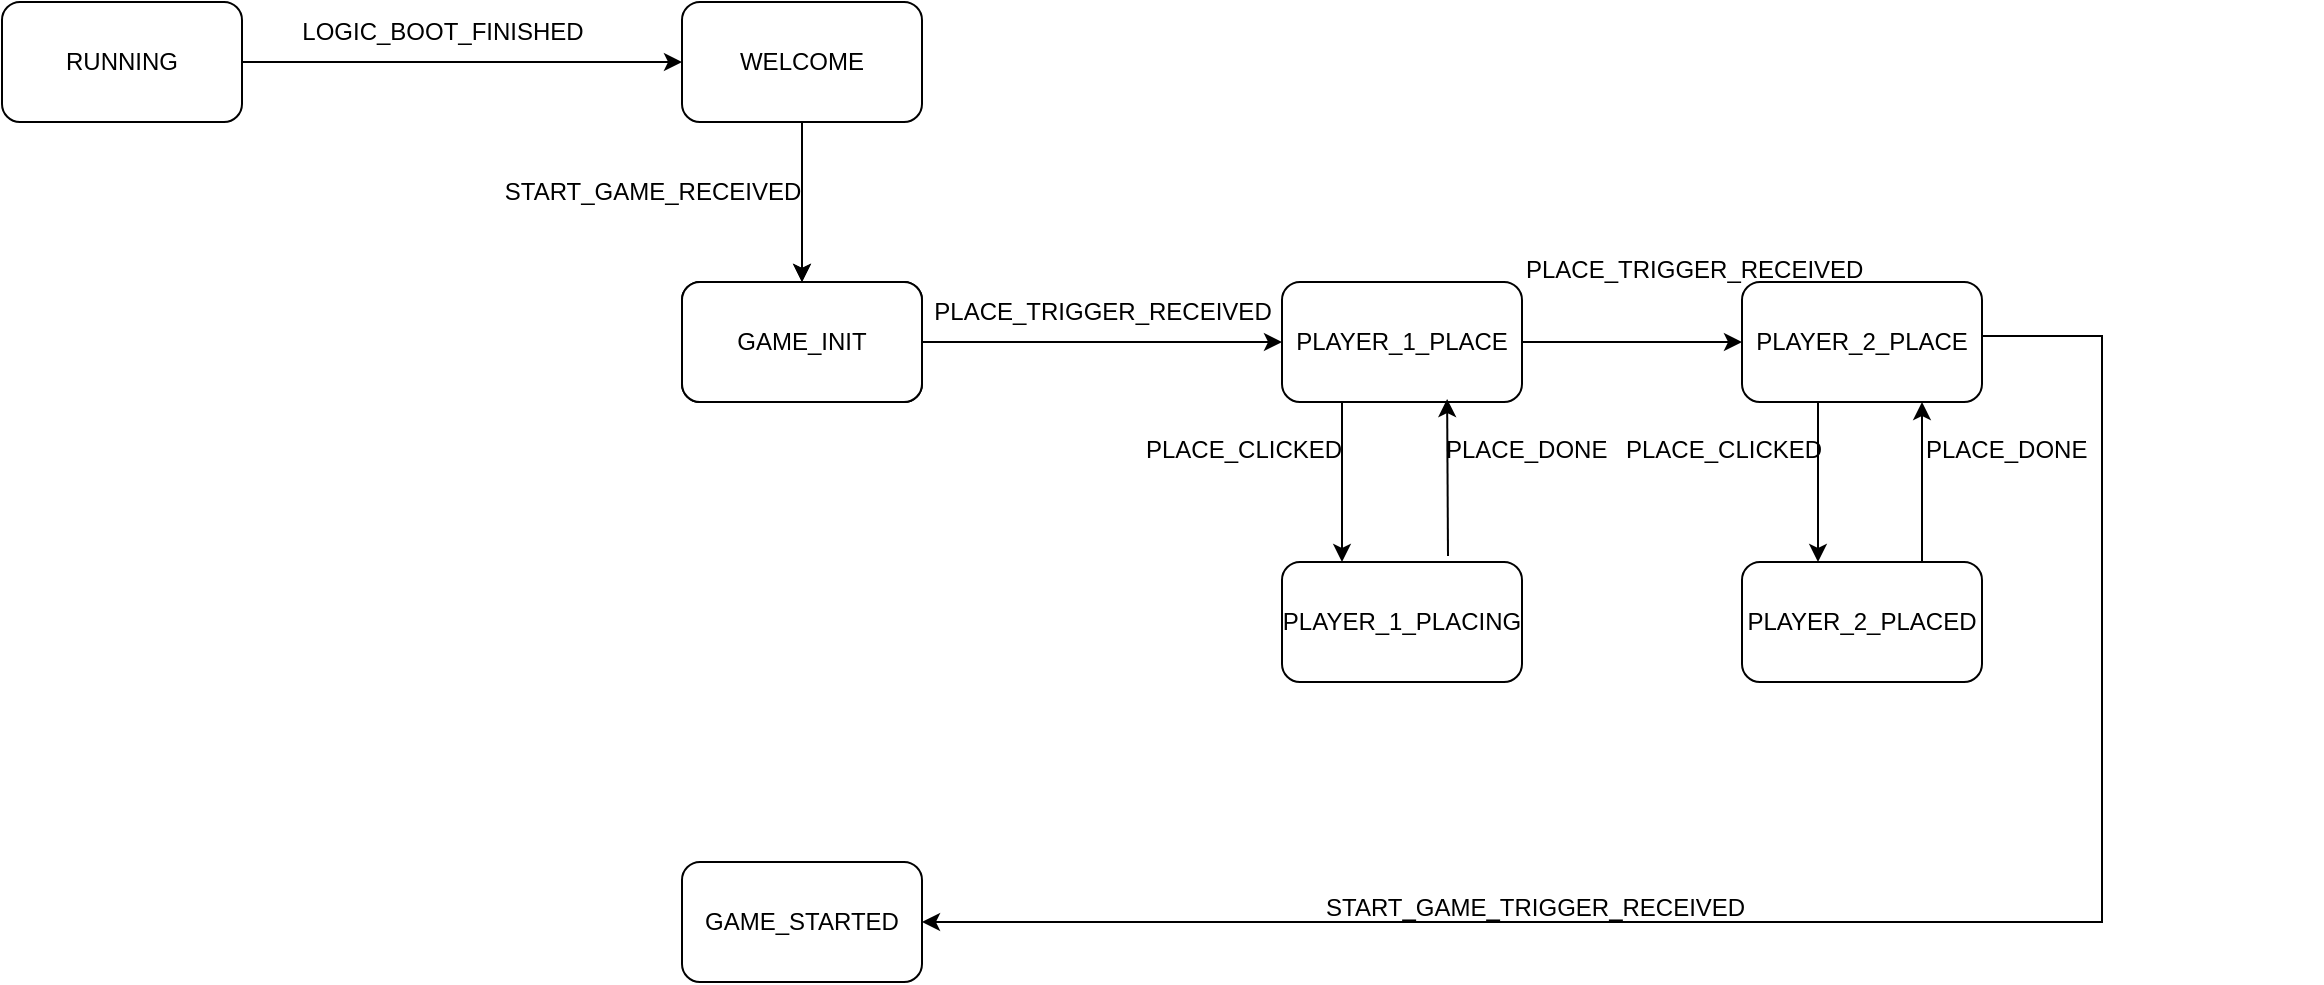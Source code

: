 <mxfile version="24.7.6">
  <diagram name="Page-1" id="58cdce13-f638-feb5-8d6f-7d28b1aa9fa0">
    <mxGraphModel dx="1705" dy="994" grid="1" gridSize="15" guides="1" tooltips="1" connect="1" arrows="1" fold="1" page="1" pageScale="1" pageWidth="1100" pageHeight="850" background="none" math="0" shadow="0">
      <root>
        <mxCell id="0" />
        <mxCell id="1" parent="0" />
        <mxCell id="Mclo4pGHzu0UZlZOadg5-1" value="&lt;div&gt;RUNNING&lt;/div&gt;" style="rounded=1;whiteSpace=wrap;html=1;" parent="1" vertex="1">
          <mxGeometry x="40" y="130" width="120" height="60" as="geometry" />
        </mxCell>
        <mxCell id="_lEhiyO2xN24QjboaT5u-17" value="" style="edgeStyle=orthogonalEdgeStyle;rounded=0;orthogonalLoop=1;jettySize=auto;html=1;" edge="1" parent="1" source="Mclo4pGHzu0UZlZOadg5-2" target="_lEhiyO2xN24QjboaT5u-16">
          <mxGeometry relative="1" as="geometry" />
        </mxCell>
        <mxCell id="Mclo4pGHzu0UZlZOadg5-2" value="WELCOME" style="rounded=1;whiteSpace=wrap;html=1;" parent="1" vertex="1">
          <mxGeometry x="380" y="130" width="120" height="60" as="geometry" />
        </mxCell>
        <mxCell id="Mclo4pGHzu0UZlZOadg5-3" value="GAME_INIT" style="rounded=1;whiteSpace=wrap;html=1;" parent="1" vertex="1">
          <mxGeometry x="380" y="270" width="120" height="60" as="geometry" />
        </mxCell>
        <mxCell id="Mclo4pGHzu0UZlZOadg5-4" value="PLAYER_1_PLACE" style="rounded=1;whiteSpace=wrap;html=1;" parent="1" vertex="1">
          <mxGeometry x="680" y="270" width="120" height="60" as="geometry" />
        </mxCell>
        <mxCell id="Mclo4pGHzu0UZlZOadg5-5" value="PLAYER_1_PLACING" style="rounded=1;whiteSpace=wrap;html=1;" parent="1" vertex="1">
          <mxGeometry x="680" y="410" width="120" height="60" as="geometry" />
        </mxCell>
        <mxCell id="Mclo4pGHzu0UZlZOadg5-6" value="PLAYER_2_PLACE" style="rounded=1;whiteSpace=wrap;html=1;" parent="1" vertex="1">
          <mxGeometry x="910" y="270" width="120" height="60" as="geometry" />
        </mxCell>
        <mxCell id="Mclo4pGHzu0UZlZOadg5-7" value="PLAYER_2_PLACED" style="rounded=1;whiteSpace=wrap;html=1;" parent="1" vertex="1">
          <mxGeometry x="910" y="410" width="120" height="60" as="geometry" />
        </mxCell>
        <mxCell id="_lEhiyO2xN24QjboaT5u-1" value="GAME_STARTED" style="rounded=1;whiteSpace=wrap;html=1;" vertex="1" parent="1">
          <mxGeometry x="380" y="560" width="120" height="60" as="geometry" />
        </mxCell>
        <mxCell id="_lEhiyO2xN24QjboaT5u-4" value="" style="endArrow=classic;html=1;rounded=0;exitX=1;exitY=0.5;exitDx=0;exitDy=0;entryX=0;entryY=0.5;entryDx=0;entryDy=0;" edge="1" parent="1" source="Mclo4pGHzu0UZlZOadg5-1" target="Mclo4pGHzu0UZlZOadg5-2">
          <mxGeometry width="50" height="50" relative="1" as="geometry">
            <mxPoint x="480" y="420" as="sourcePoint" />
            <mxPoint x="530" y="370" as="targetPoint" />
          </mxGeometry>
        </mxCell>
        <mxCell id="_lEhiyO2xN24QjboaT5u-5" value="" style="endArrow=classic;html=1;rounded=0;exitX=0.5;exitY=1;exitDx=0;exitDy=0;entryX=0.5;entryY=0;entryDx=0;entryDy=0;" edge="1" parent="1" source="Mclo4pGHzu0UZlZOadg5-2" target="Mclo4pGHzu0UZlZOadg5-3">
          <mxGeometry width="50" height="50" relative="1" as="geometry">
            <mxPoint x="250" y="170" as="sourcePoint" />
            <mxPoint x="390" y="170" as="targetPoint" />
          </mxGeometry>
        </mxCell>
        <mxCell id="_lEhiyO2xN24QjboaT5u-6" value="" style="endArrow=classic;html=1;rounded=0;exitX=1;exitY=0.5;exitDx=0;exitDy=0;entryX=0;entryY=0.5;entryDx=0;entryDy=0;" edge="1" parent="1" source="Mclo4pGHzu0UZlZOadg5-3" target="Mclo4pGHzu0UZlZOadg5-4">
          <mxGeometry width="50" height="50" relative="1" as="geometry">
            <mxPoint x="260" y="180" as="sourcePoint" />
            <mxPoint x="400" y="180" as="targetPoint" />
          </mxGeometry>
        </mxCell>
        <mxCell id="_lEhiyO2xN24QjboaT5u-7" value="" style="endArrow=classic;html=1;rounded=0;exitX=0.5;exitY=1;exitDx=0;exitDy=0;entryX=0.5;entryY=0;entryDx=0;entryDy=0;" edge="1" parent="1">
          <mxGeometry width="50" height="50" relative="1" as="geometry">
            <mxPoint x="948" y="330" as="sourcePoint" />
            <mxPoint x="948" y="410" as="targetPoint" />
          </mxGeometry>
        </mxCell>
        <mxCell id="_lEhiyO2xN24QjboaT5u-8" value="" style="endArrow=classic;html=1;rounded=0;exitX=0.25;exitY=1;exitDx=0;exitDy=0;entryX=0.25;entryY=0;entryDx=0;entryDy=0;" edge="1" parent="1" source="Mclo4pGHzu0UZlZOadg5-4" target="Mclo4pGHzu0UZlZOadg5-5">
          <mxGeometry width="50" height="50" relative="1" as="geometry">
            <mxPoint x="610" y="420" as="sourcePoint" />
            <mxPoint x="660" y="370" as="targetPoint" />
          </mxGeometry>
        </mxCell>
        <mxCell id="_lEhiyO2xN24QjboaT5u-9" value="" style="endArrow=classic;html=1;rounded=0;exitX=1;exitY=0.5;exitDx=0;exitDy=0;entryX=0;entryY=0.5;entryDx=0;entryDy=0;" edge="1" parent="1" source="Mclo4pGHzu0UZlZOadg5-4" target="Mclo4pGHzu0UZlZOadg5-6">
          <mxGeometry width="50" height="50" relative="1" as="geometry">
            <mxPoint x="320" y="190" as="sourcePoint" />
            <mxPoint x="460" y="190" as="targetPoint" />
          </mxGeometry>
        </mxCell>
        <mxCell id="_lEhiyO2xN24QjboaT5u-10" value="" style="endArrow=classic;html=1;rounded=0;entryX=0.688;entryY=0.975;entryDx=0;entryDy=0;entryPerimeter=0;" edge="1" parent="1" target="Mclo4pGHzu0UZlZOadg5-4">
          <mxGeometry width="50" height="50" relative="1" as="geometry">
            <mxPoint x="763" y="407" as="sourcePoint" />
            <mxPoint x="470" y="200" as="targetPoint" />
          </mxGeometry>
        </mxCell>
        <mxCell id="_lEhiyO2xN24QjboaT5u-12" value="" style="endArrow=classic;html=1;rounded=0;exitX=0.75;exitY=0;exitDx=0;exitDy=0;entryX=0.75;entryY=1;entryDx=0;entryDy=0;" edge="1" parent="1" source="Mclo4pGHzu0UZlZOadg5-7" target="Mclo4pGHzu0UZlZOadg5-6">
          <mxGeometry width="50" height="50" relative="1" as="geometry">
            <mxPoint x="968" y="350" as="sourcePoint" />
            <mxPoint x="968" y="430" as="targetPoint" />
          </mxGeometry>
        </mxCell>
        <mxCell id="_lEhiyO2xN24QjboaT5u-13" value="" style="endArrow=classic;html=1;rounded=0;entryX=1;entryY=0.5;entryDx=0;entryDy=0;exitX=1;exitY=0.5;exitDx=0;exitDy=0;" edge="1" parent="1" target="_lEhiyO2xN24QjboaT5u-1">
          <mxGeometry width="50" height="50" relative="1" as="geometry">
            <mxPoint x="1030" y="297" as="sourcePoint" />
            <mxPoint x="500" y="602" as="targetPoint" />
            <Array as="points">
              <mxPoint x="1090" y="297" />
              <mxPoint x="1090" y="590" />
            </Array>
          </mxGeometry>
        </mxCell>
        <mxCell id="_lEhiyO2xN24QjboaT5u-15" value="&lt;div&gt;LOGIC_BOOT_FINISHED&lt;/div&gt;" style="text;html=1;align=center;verticalAlign=middle;resizable=0;points=[];autosize=1;strokeColor=none;fillColor=none;" vertex="1" parent="1">
          <mxGeometry x="180" y="130" width="160" height="30" as="geometry" />
        </mxCell>
        <mxCell id="_lEhiyO2xN24QjboaT5u-16" value="GAME_INIT" style="rounded=1;whiteSpace=wrap;html=1;" vertex="1" parent="1">
          <mxGeometry x="380" y="270" width="120" height="60" as="geometry" />
        </mxCell>
        <mxCell id="_lEhiyO2xN24QjboaT5u-18" value="START_GAME_RECEIVED" style="text;html=1;align=center;verticalAlign=middle;resizable=0;points=[];autosize=1;strokeColor=none;fillColor=none;" vertex="1" parent="1">
          <mxGeometry x="280" y="210" width="170" height="30" as="geometry" />
        </mxCell>
        <mxCell id="_lEhiyO2xN24QjboaT5u-19" value="PLACE_TRIGGER_RECEIVED" style="text;html=1;align=center;verticalAlign=middle;resizable=0;points=[];autosize=1;strokeColor=none;fillColor=none;" vertex="1" parent="1">
          <mxGeometry x="495" y="270" width="190" height="30" as="geometry" />
        </mxCell>
        <mxCell id="_lEhiyO2xN24QjboaT5u-20" value="PLACE_TRIGGER_RECEIVED" style="text;whiteSpace=wrap;html=1;" vertex="1" parent="1">
          <mxGeometry x="800" y="250" width="200" height="40" as="geometry" />
        </mxCell>
        <mxCell id="_lEhiyO2xN24QjboaT5u-21" value="PLACE_CLICKED" style="text;whiteSpace=wrap;html=1;" vertex="1" parent="1">
          <mxGeometry x="610" y="340" width="200" height="40" as="geometry" />
        </mxCell>
        <mxCell id="_lEhiyO2xN24QjboaT5u-22" value="PLACE_DONE" style="text;whiteSpace=wrap;html=1;" vertex="1" parent="1">
          <mxGeometry x="760" y="340" width="200" height="40" as="geometry" />
        </mxCell>
        <mxCell id="_lEhiyO2xN24QjboaT5u-23" value="PLACE_CLICKED" style="text;whiteSpace=wrap;html=1;" vertex="1" parent="1">
          <mxGeometry x="850" y="340" width="200" height="40" as="geometry" />
        </mxCell>
        <mxCell id="_lEhiyO2xN24QjboaT5u-24" value="PLACE_DONE" style="text;whiteSpace=wrap;html=1;" vertex="1" parent="1">
          <mxGeometry x="1000" y="340" width="200" height="40" as="geometry" />
        </mxCell>
        <mxCell id="_lEhiyO2xN24QjboaT5u-25" value="START_GAME_TRIGGER_RECEIVED" style="text;whiteSpace=wrap;html=1;" vertex="1" parent="1">
          <mxGeometry x="700" y="569" width="200" height="40" as="geometry" />
        </mxCell>
      </root>
    </mxGraphModel>
  </diagram>
</mxfile>
